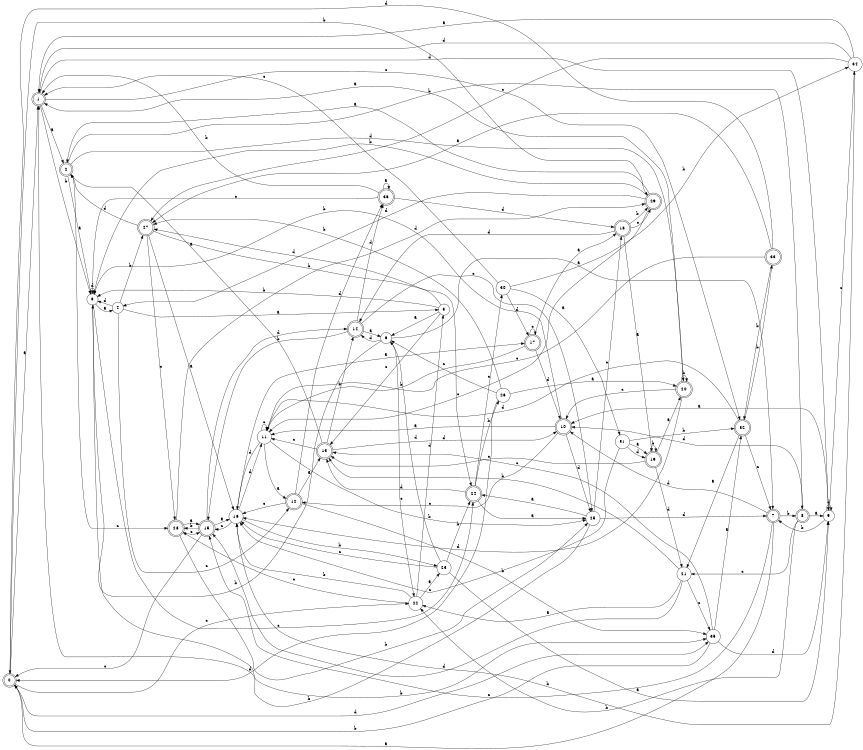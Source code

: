 digraph n30_10 {
__start0 [label="" shape="none"];

rankdir=LR;
size="8,5";

s0 [style="rounded,filled", color="black", fillcolor="white" shape="doublecircle", label="0"];
s1 [style="rounded,filled", color="black", fillcolor="white" shape="doublecircle", label="1"];
s2 [style="rounded,filled", color="black", fillcolor="white" shape="doublecircle", label="2"];
s3 [style="filled", color="black", fillcolor="white" shape="circle", label="3"];
s4 [style="filled", color="black", fillcolor="white" shape="circle", label="4"];
s5 [style="filled", color="black", fillcolor="white" shape="circle", label="5"];
s6 [style="filled", color="black", fillcolor="white" shape="circle", label="6"];
s7 [style="rounded,filled", color="black", fillcolor="white" shape="doublecircle", label="7"];
s8 [style="rounded,filled", color="black", fillcolor="white" shape="doublecircle", label="8"];
s9 [style="filled", color="black", fillcolor="white" shape="circle", label="9"];
s10 [style="rounded,filled", color="black", fillcolor="white" shape="doublecircle", label="10"];
s11 [style="filled", color="black", fillcolor="white" shape="circle", label="11"];
s12 [style="rounded,filled", color="black", fillcolor="white" shape="doublecircle", label="12"];
s13 [style="rounded,filled", color="black", fillcolor="white" shape="doublecircle", label="13"];
s14 [style="rounded,filled", color="black", fillcolor="white" shape="doublecircle", label="14"];
s15 [style="rounded,filled", color="black", fillcolor="white" shape="doublecircle", label="15"];
s16 [style="filled", color="black", fillcolor="white" shape="circle", label="16"];
s17 [style="rounded,filled", color="black", fillcolor="white" shape="doublecircle", label="17"];
s18 [style="rounded,filled", color="black", fillcolor="white" shape="doublecircle", label="18"];
s19 [style="rounded,filled", color="black", fillcolor="white" shape="doublecircle", label="19"];
s20 [style="rounded,filled", color="black", fillcolor="white" shape="doublecircle", label="20"];
s21 [style="filled", color="black", fillcolor="white" shape="circle", label="21"];
s22 [style="filled", color="black", fillcolor="white" shape="circle", label="22"];
s23 [style="filled", color="black", fillcolor="white" shape="circle", label="23"];
s24 [style="rounded,filled", color="black", fillcolor="white" shape="doublecircle", label="24"];
s25 [style="filled", color="black", fillcolor="white" shape="circle", label="25"];
s26 [style="filled", color="black", fillcolor="white" shape="circle", label="26"];
s27 [style="rounded,filled", color="black", fillcolor="white" shape="doublecircle", label="27"];
s28 [style="rounded,filled", color="black", fillcolor="white" shape="doublecircle", label="28"];
s29 [style="rounded,filled", color="black", fillcolor="white" shape="doublecircle", label="29"];
s30 [style="filled", color="black", fillcolor="white" shape="circle", label="30"];
s31 [style="filled", color="black", fillcolor="white" shape="circle", label="31"];
s32 [style="rounded,filled", color="black", fillcolor="white" shape="doublecircle", label="32"];
s33 [style="rounded,filled", color="black", fillcolor="white" shape="doublecircle", label="33"];
s34 [style="filled", color="black", fillcolor="white" shape="circle", label="34"];
s35 [style="filled", color="black", fillcolor="white" shape="circle", label="35"];
s36 [style="rounded,filled", color="black", fillcolor="white" shape="doublecircle", label="36"];
s0 -> s1 [label="a"];
s0 -> s29 [label="b"];
s0 -> s22 [label="c"];
s0 -> s35 [label="d"];
s1 -> s2 [label="a"];
s1 -> s3 [label="b"];
s1 -> s32 [label="c"];
s1 -> s9 [label="d"];
s2 -> s3 [label="a"];
s2 -> s8 [label="b"];
s2 -> s28 [label="c"];
s2 -> s20 [label="d"];
s3 -> s4 [label="a"];
s3 -> s35 [label="b"];
s3 -> s24 [label="c"];
s3 -> s3 [label="d"];
s4 -> s5 [label="a"];
s4 -> s27 [label="b"];
s4 -> s12 [label="c"];
s4 -> s3 [label="d"];
s5 -> s6 [label="a"];
s5 -> s3 [label="b"];
s5 -> s13 [label="c"];
s5 -> s27 [label="d"];
s6 -> s7 [label="a"];
s6 -> s3 [label="b"];
s6 -> s22 [label="c"];
s6 -> s14 [label="d"];
s7 -> s0 [label="a"];
s7 -> s8 [label="b"];
s7 -> s15 [label="c"];
s7 -> s10 [label="d"];
s8 -> s9 [label="a"];
s8 -> s22 [label="b"];
s8 -> s21 [label="c"];
s8 -> s10 [label="d"];
s9 -> s10 [label="a"];
s9 -> s7 [label="b"];
s9 -> s34 [label="c"];
s9 -> s9 [label="d"];
s10 -> s11 [label="a"];
s10 -> s3 [label="b"];
s10 -> s12 [label="c"];
s10 -> s25 [label="d"];
s11 -> s12 [label="a"];
s11 -> s25 [label="b"];
s11 -> s11 [label="c"];
s11 -> s16 [label="d"];
s12 -> s13 [label="a"];
s12 -> s35 [label="b"];
s12 -> s16 [label="c"];
s12 -> s36 [label="d"];
s13 -> s2 [label="a"];
s13 -> s14 [label="b"];
s13 -> s11 [label="c"];
s13 -> s10 [label="d"];
s14 -> s6 [label="a"];
s14 -> s15 [label="b"];
s14 -> s25 [label="c"];
s14 -> s36 [label="d"];
s15 -> s16 [label="a"];
s15 -> s28 [label="b"];
s15 -> s0 [label="c"];
s15 -> s14 [label="d"];
s16 -> s17 [label="a"];
s16 -> s23 [label="b"];
s16 -> s15 [label="c"];
s16 -> s11 [label="d"];
s17 -> s18 [label="a"];
s17 -> s11 [label="b"];
s17 -> s17 [label="c"];
s17 -> s10 [label="d"];
s18 -> s19 [label="a"];
s18 -> s29 [label="b"];
s18 -> s29 [label="c"];
s18 -> s14 [label="d"];
s19 -> s20 [label="a"];
s19 -> s19 [label="b"];
s19 -> s13 [label="c"];
s19 -> s21 [label="d"];
s20 -> s1 [label="a"];
s20 -> s20 [label="b"];
s20 -> s10 [label="c"];
s20 -> s16 [label="d"];
s21 -> s22 [label="a"];
s21 -> s13 [label="b"];
s21 -> s35 [label="c"];
s21 -> s15 [label="d"];
s22 -> s23 [label="a"];
s22 -> s16 [label="b"];
s22 -> s28 [label="c"];
s22 -> s5 [label="d"];
s23 -> s9 [label="a"];
s23 -> s24 [label="b"];
s23 -> s16 [label="c"];
s23 -> s6 [label="d"];
s24 -> s25 [label="a"];
s24 -> s26 [label="b"];
s24 -> s30 [label="c"];
s24 -> s13 [label="d"];
s25 -> s24 [label="a"];
s25 -> s1 [label="b"];
s25 -> s18 [label="c"];
s25 -> s7 [label="d"];
s26 -> s20 [label="a"];
s26 -> s27 [label="b"];
s26 -> s6 [label="c"];
s26 -> s0 [label="d"];
s27 -> s16 [label="a"];
s27 -> s24 [label="b"];
s27 -> s28 [label="c"];
s27 -> s2 [label="d"];
s28 -> s15 [label="a"];
s28 -> s25 [label="b"];
s28 -> s15 [label="c"];
s28 -> s29 [label="d"];
s29 -> s2 [label="a"];
s29 -> s3 [label="b"];
s29 -> s11 [label="c"];
s29 -> s4 [label="d"];
s30 -> s31 [label="a"];
s30 -> s34 [label="b"];
s30 -> s1 [label="c"];
s30 -> s17 [label="d"];
s31 -> s19 [label="a"];
s31 -> s32 [label="b"];
s31 -> s16 [label="c"];
s31 -> s19 [label="d"];
s32 -> s21 [label="a"];
s32 -> s33 [label="b"];
s32 -> s7 [label="c"];
s32 -> s11 [label="d"];
s33 -> s27 [label="a"];
s33 -> s32 [label="b"];
s33 -> s11 [label="c"];
s33 -> s0 [label="d"];
s34 -> s1 [label="a"];
s34 -> s16 [label="b"];
s34 -> s27 [label="c"];
s34 -> s1 [label="d"];
s35 -> s32 [label="a"];
s35 -> s0 [label="b"];
s35 -> s13 [label="c"];
s35 -> s9 [label="d"];
s36 -> s36 [label="a"];
s36 -> s1 [label="b"];
s36 -> s3 [label="c"];
s36 -> s18 [label="d"];

}